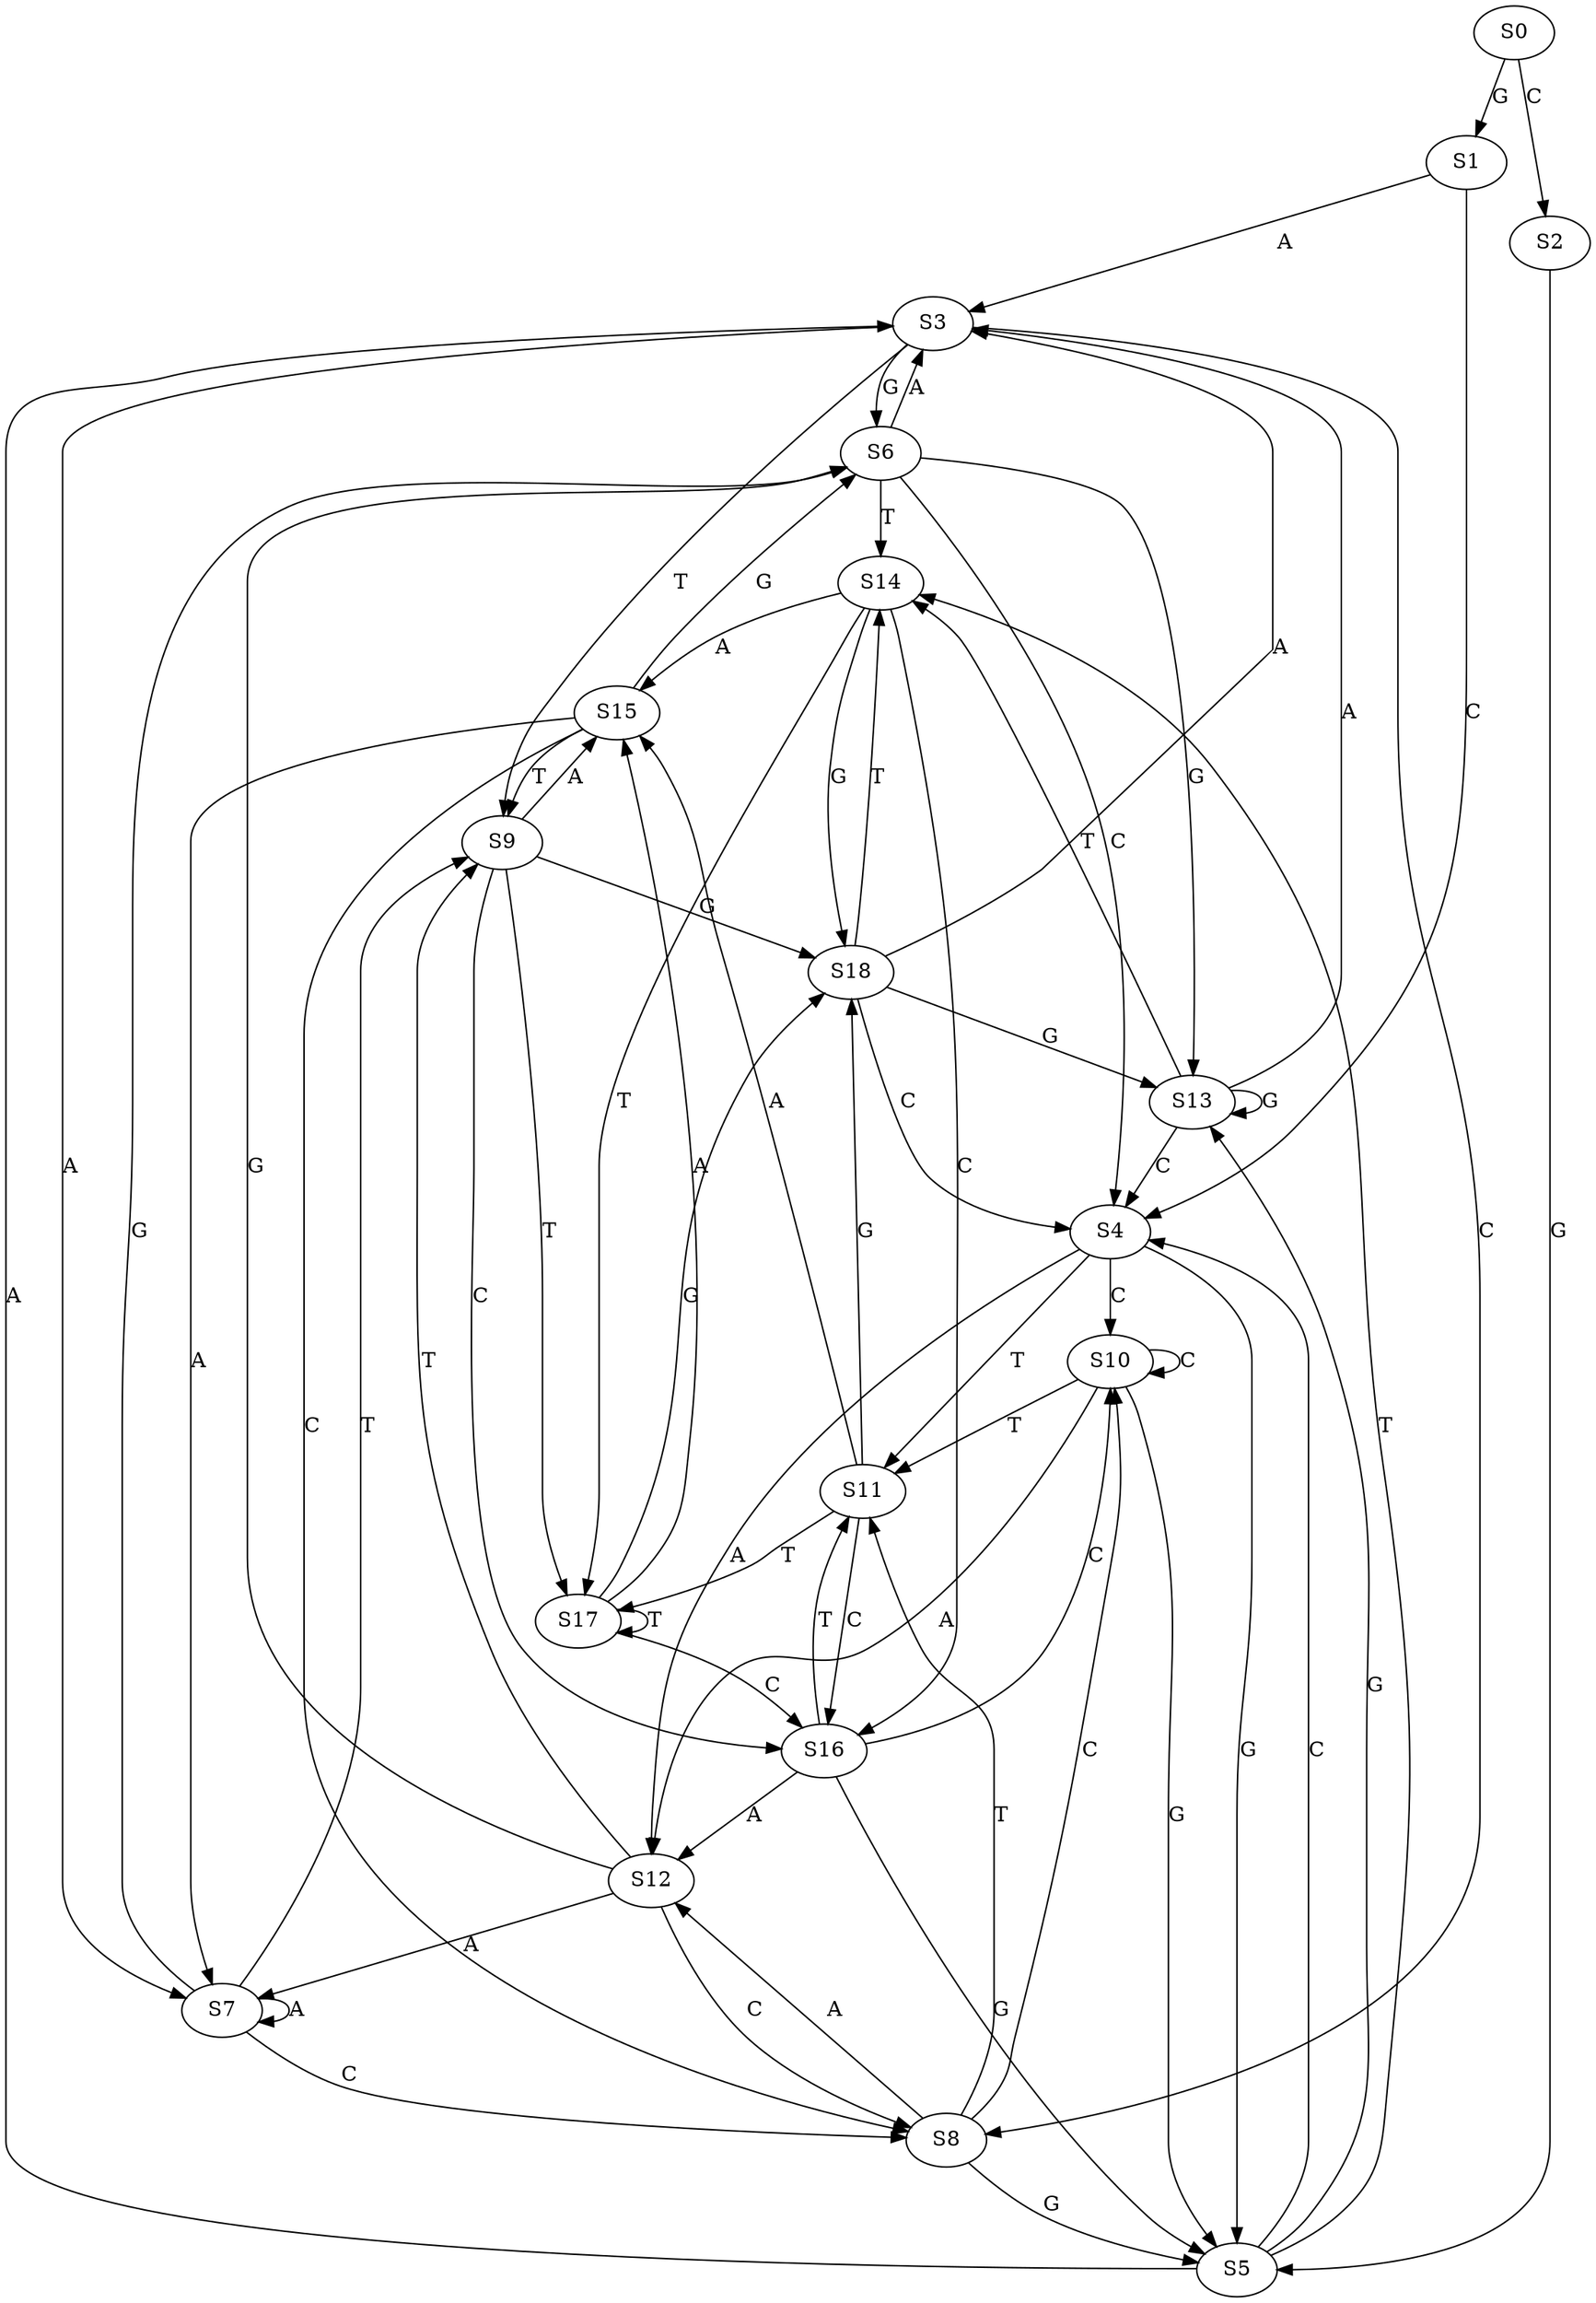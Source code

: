 strict digraph  {
	S0 -> S1 [ label = G ];
	S0 -> S2 [ label = C ];
	S1 -> S3 [ label = A ];
	S1 -> S4 [ label = C ];
	S2 -> S5 [ label = G ];
	S3 -> S6 [ label = G ];
	S3 -> S7 [ label = A ];
	S3 -> S8 [ label = C ];
	S3 -> S9 [ label = T ];
	S4 -> S10 [ label = C ];
	S4 -> S11 [ label = T ];
	S4 -> S5 [ label = G ];
	S4 -> S12 [ label = A ];
	S5 -> S13 [ label = G ];
	S5 -> S14 [ label = T ];
	S5 -> S3 [ label = A ];
	S5 -> S4 [ label = C ];
	S6 -> S14 [ label = T ];
	S6 -> S13 [ label = G ];
	S6 -> S3 [ label = A ];
	S6 -> S4 [ label = C ];
	S7 -> S9 [ label = T ];
	S7 -> S8 [ label = C ];
	S7 -> S6 [ label = G ];
	S7 -> S7 [ label = A ];
	S8 -> S12 [ label = A ];
	S8 -> S11 [ label = T ];
	S8 -> S10 [ label = C ];
	S8 -> S5 [ label = G ];
	S9 -> S15 [ label = A ];
	S9 -> S16 [ label = C ];
	S9 -> S17 [ label = T ];
	S9 -> S18 [ label = G ];
	S10 -> S5 [ label = G ];
	S10 -> S10 [ label = C ];
	S10 -> S12 [ label = A ];
	S10 -> S11 [ label = T ];
	S11 -> S18 [ label = G ];
	S11 -> S16 [ label = C ];
	S11 -> S15 [ label = A ];
	S11 -> S17 [ label = T ];
	S12 -> S6 [ label = G ];
	S12 -> S9 [ label = T ];
	S12 -> S8 [ label = C ];
	S12 -> S7 [ label = A ];
	S13 -> S3 [ label = A ];
	S13 -> S14 [ label = T ];
	S13 -> S13 [ label = G ];
	S13 -> S4 [ label = C ];
	S14 -> S15 [ label = A ];
	S14 -> S16 [ label = C ];
	S14 -> S18 [ label = G ];
	S14 -> S17 [ label = T ];
	S15 -> S6 [ label = G ];
	S15 -> S9 [ label = T ];
	S15 -> S7 [ label = A ];
	S15 -> S8 [ label = C ];
	S16 -> S11 [ label = T ];
	S16 -> S5 [ label = G ];
	S16 -> S10 [ label = C ];
	S16 -> S12 [ label = A ];
	S17 -> S16 [ label = C ];
	S17 -> S18 [ label = G ];
	S17 -> S15 [ label = A ];
	S17 -> S17 [ label = T ];
	S18 -> S3 [ label = A ];
	S18 -> S14 [ label = T ];
	S18 -> S4 [ label = C ];
	S18 -> S13 [ label = G ];
}

